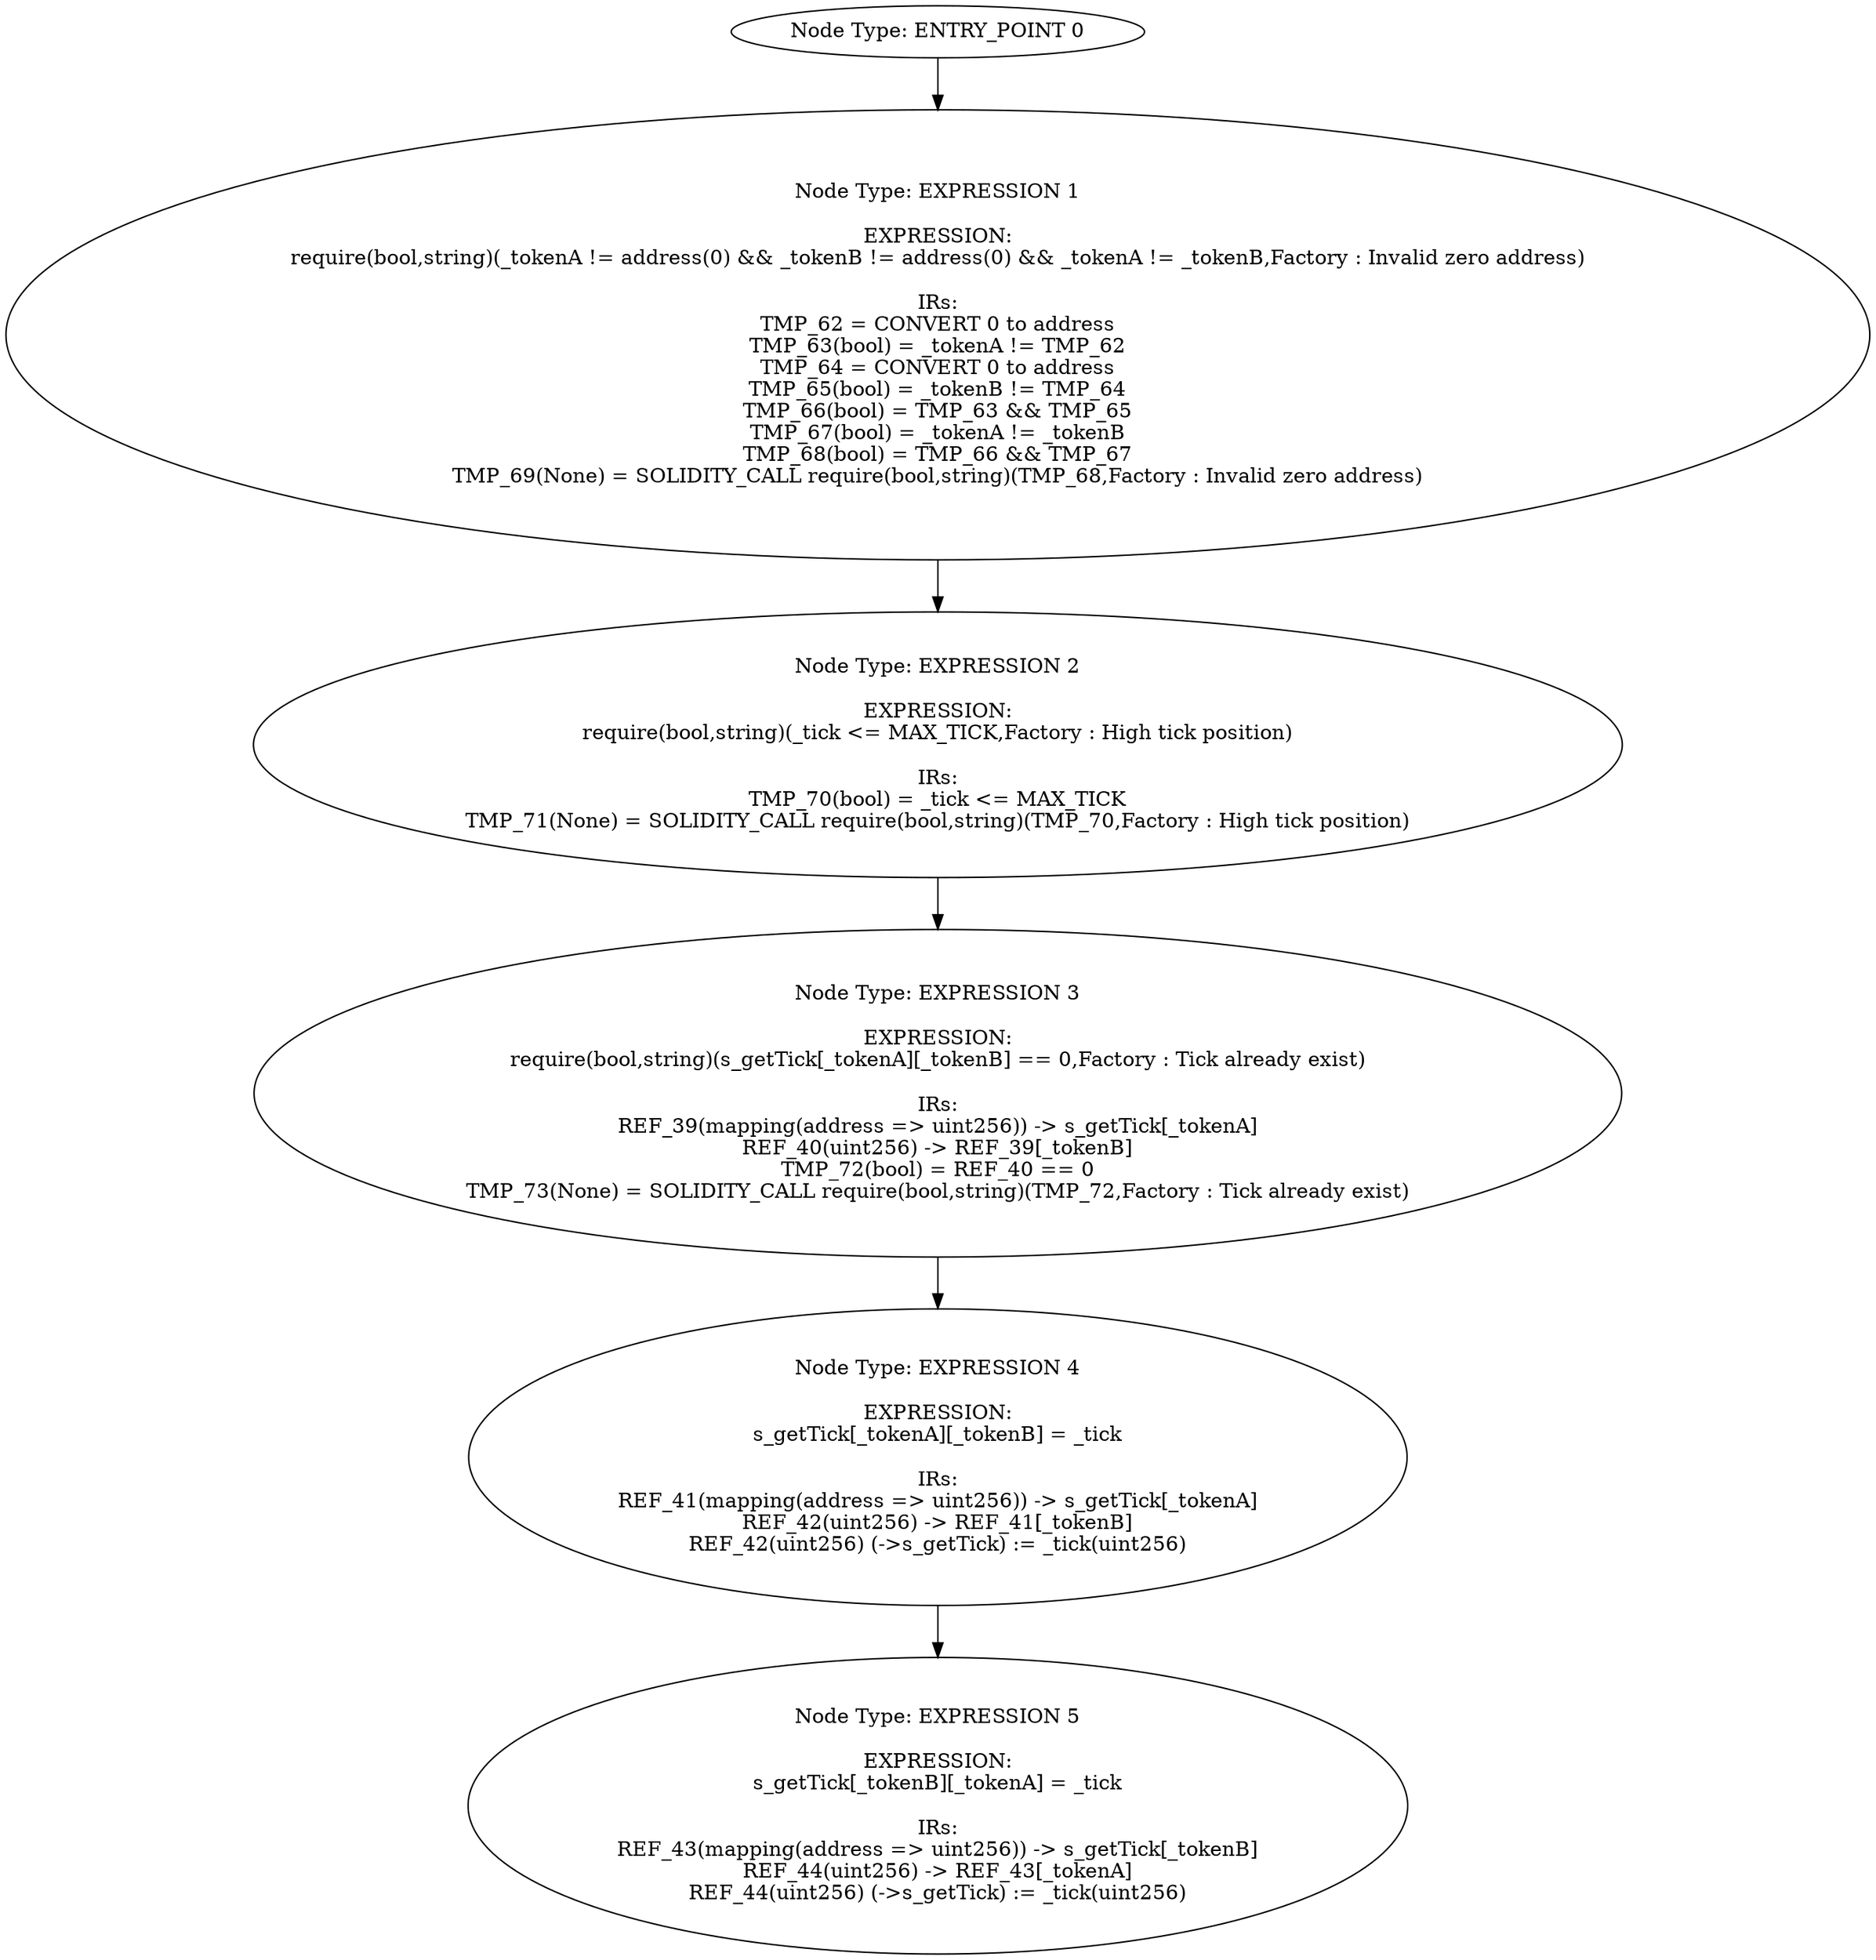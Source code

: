 digraph{
0[label="Node Type: ENTRY_POINT 0
"];
0->1;
1[label="Node Type: EXPRESSION 1

EXPRESSION:
require(bool,string)(_tokenA != address(0) && _tokenB != address(0) && _tokenA != _tokenB,Factory : Invalid zero address)

IRs:
TMP_62 = CONVERT 0 to address
TMP_63(bool) = _tokenA != TMP_62
TMP_64 = CONVERT 0 to address
TMP_65(bool) = _tokenB != TMP_64
TMP_66(bool) = TMP_63 && TMP_65
TMP_67(bool) = _tokenA != _tokenB
TMP_68(bool) = TMP_66 && TMP_67
TMP_69(None) = SOLIDITY_CALL require(bool,string)(TMP_68,Factory : Invalid zero address)"];
1->2;
2[label="Node Type: EXPRESSION 2

EXPRESSION:
require(bool,string)(_tick <= MAX_TICK,Factory : High tick position)

IRs:
TMP_70(bool) = _tick <= MAX_TICK
TMP_71(None) = SOLIDITY_CALL require(bool,string)(TMP_70,Factory : High tick position)"];
2->3;
3[label="Node Type: EXPRESSION 3

EXPRESSION:
require(bool,string)(s_getTick[_tokenA][_tokenB] == 0,Factory : Tick already exist)

IRs:
REF_39(mapping(address => uint256)) -> s_getTick[_tokenA]
REF_40(uint256) -> REF_39[_tokenB]
TMP_72(bool) = REF_40 == 0
TMP_73(None) = SOLIDITY_CALL require(bool,string)(TMP_72,Factory : Tick already exist)"];
3->4;
4[label="Node Type: EXPRESSION 4

EXPRESSION:
s_getTick[_tokenA][_tokenB] = _tick

IRs:
REF_41(mapping(address => uint256)) -> s_getTick[_tokenA]
REF_42(uint256) -> REF_41[_tokenB]
REF_42(uint256) (->s_getTick) := _tick(uint256)"];
4->5;
5[label="Node Type: EXPRESSION 5

EXPRESSION:
s_getTick[_tokenB][_tokenA] = _tick

IRs:
REF_43(mapping(address => uint256)) -> s_getTick[_tokenB]
REF_44(uint256) -> REF_43[_tokenA]
REF_44(uint256) (->s_getTick) := _tick(uint256)"];
}
